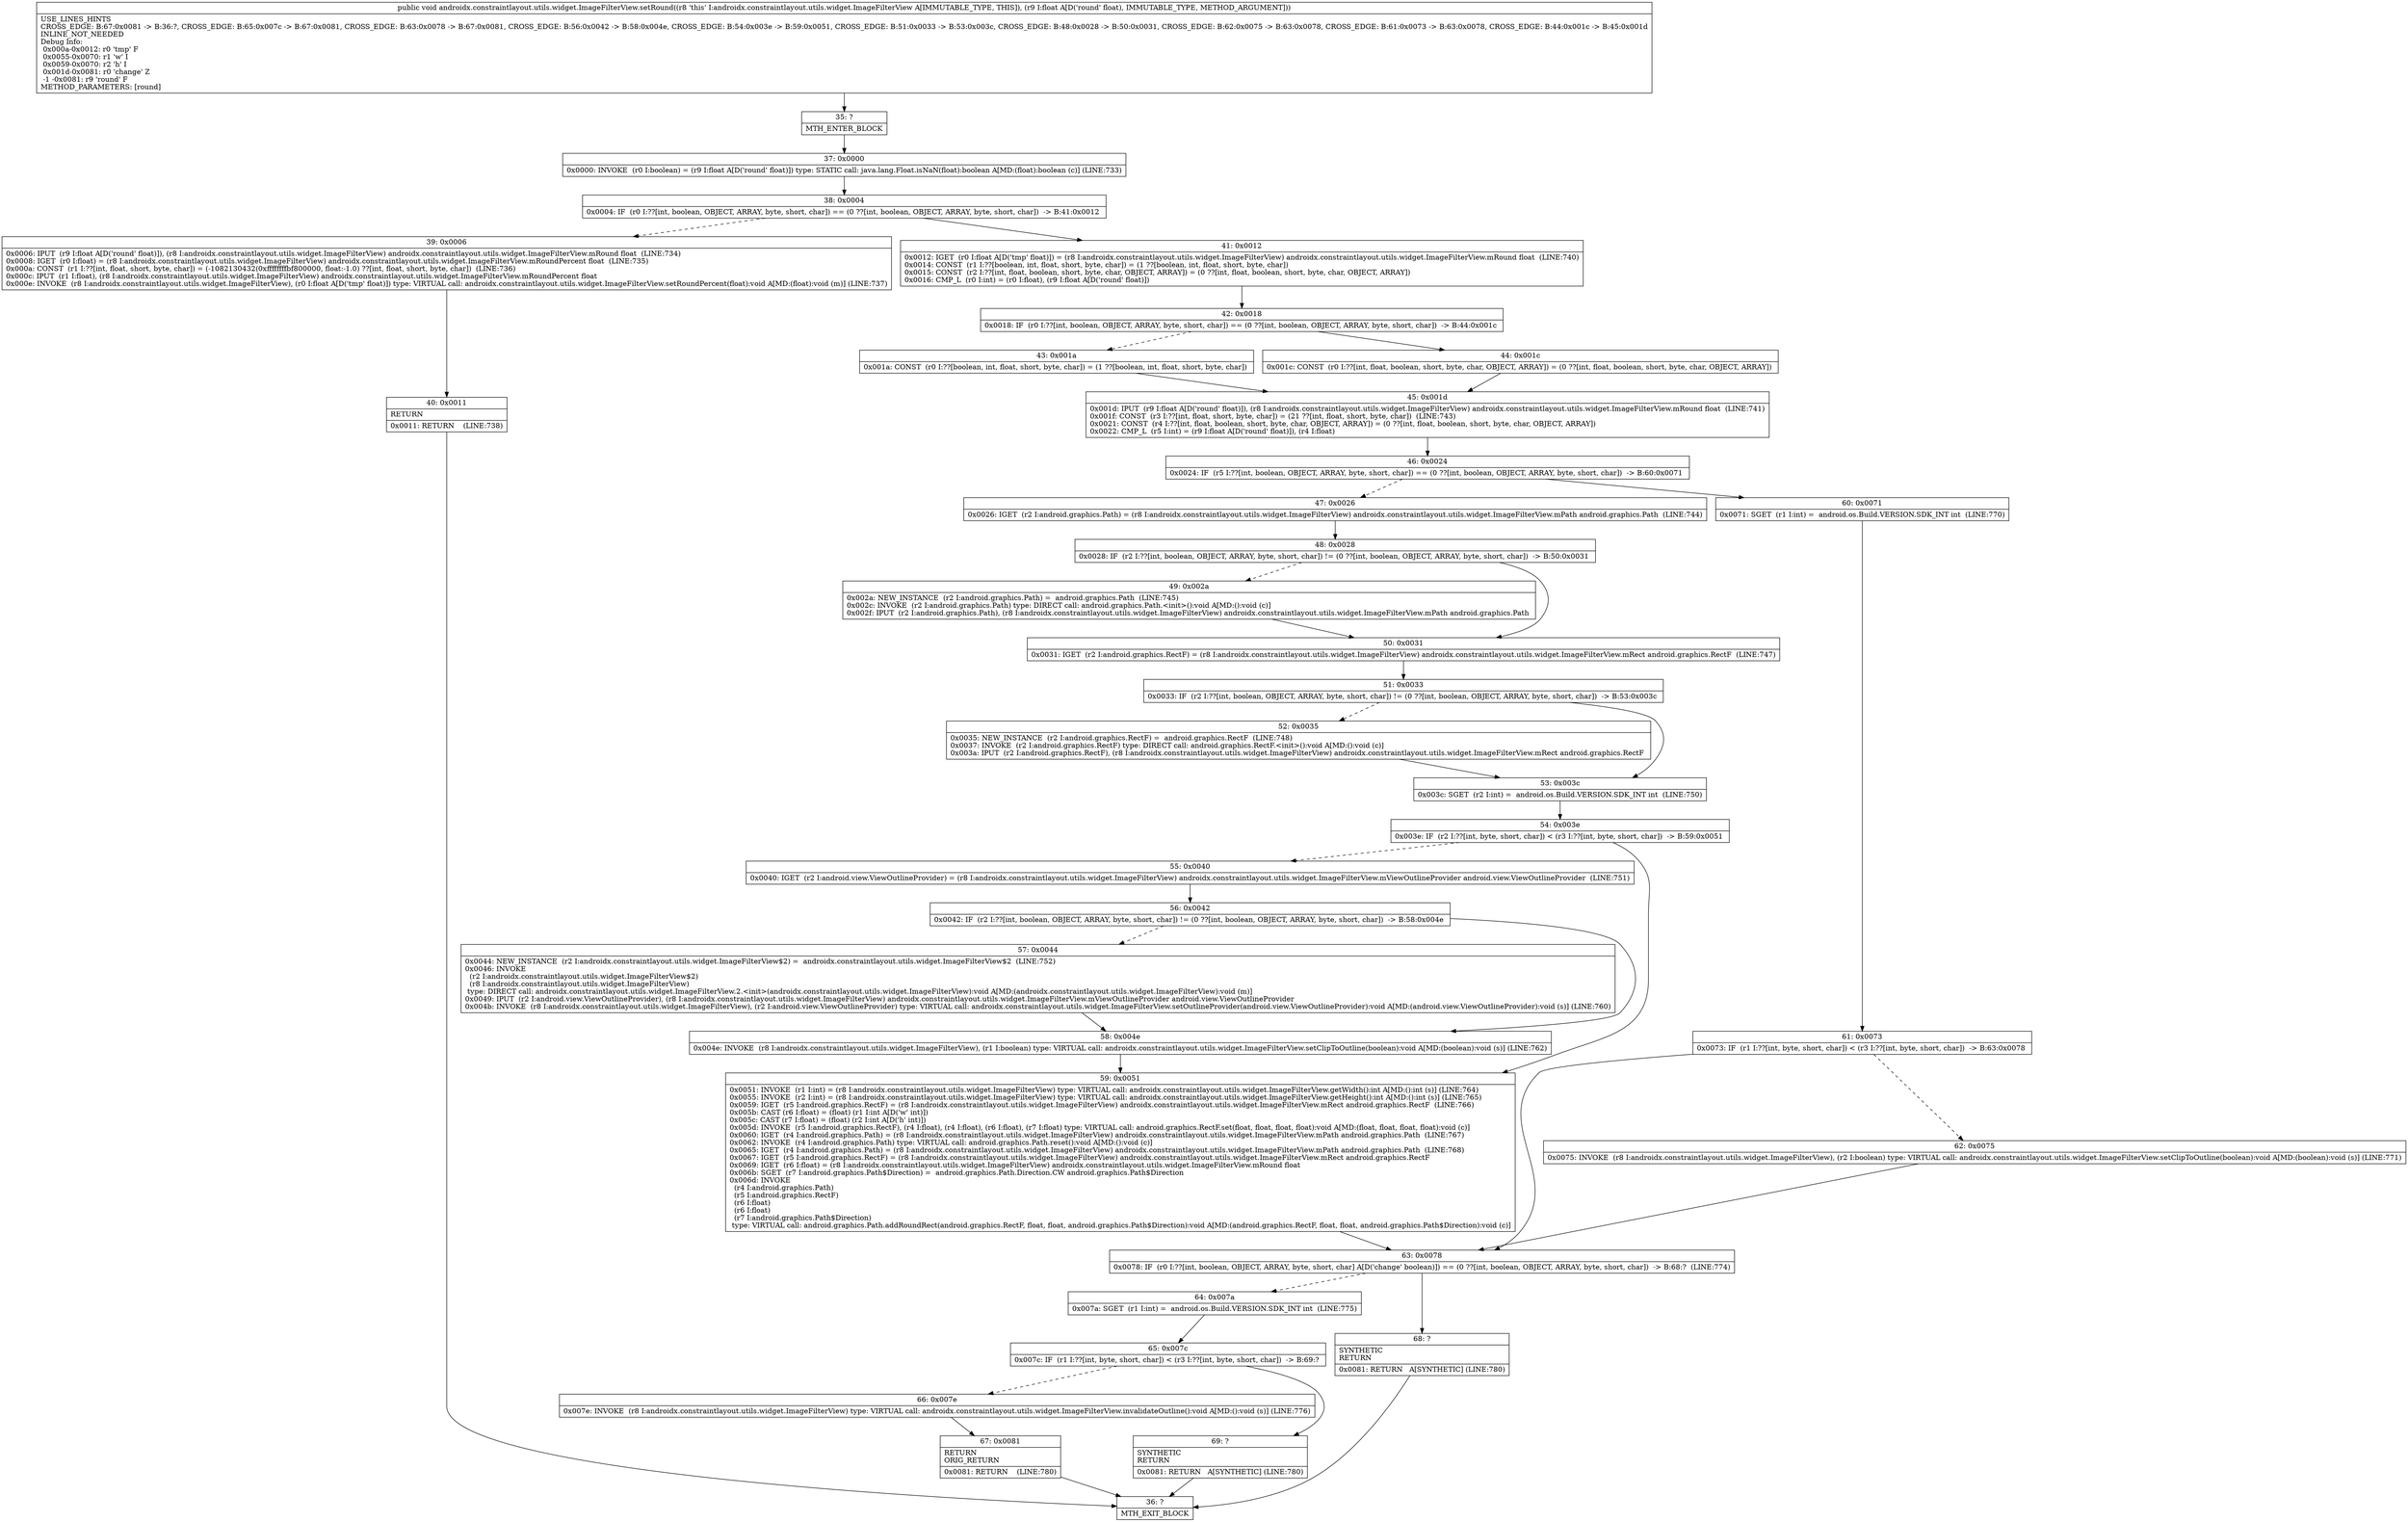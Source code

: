 digraph "CFG forandroidx.constraintlayout.utils.widget.ImageFilterView.setRound(F)V" {
Node_35 [shape=record,label="{35\:\ ?|MTH_ENTER_BLOCK\l}"];
Node_37 [shape=record,label="{37\:\ 0x0000|0x0000: INVOKE  (r0 I:boolean) = (r9 I:float A[D('round' float)]) type: STATIC call: java.lang.Float.isNaN(float):boolean A[MD:(float):boolean (c)] (LINE:733)\l}"];
Node_38 [shape=record,label="{38\:\ 0x0004|0x0004: IF  (r0 I:??[int, boolean, OBJECT, ARRAY, byte, short, char]) == (0 ??[int, boolean, OBJECT, ARRAY, byte, short, char])  \-\> B:41:0x0012 \l}"];
Node_39 [shape=record,label="{39\:\ 0x0006|0x0006: IPUT  (r9 I:float A[D('round' float)]), (r8 I:androidx.constraintlayout.utils.widget.ImageFilterView) androidx.constraintlayout.utils.widget.ImageFilterView.mRound float  (LINE:734)\l0x0008: IGET  (r0 I:float) = (r8 I:androidx.constraintlayout.utils.widget.ImageFilterView) androidx.constraintlayout.utils.widget.ImageFilterView.mRoundPercent float  (LINE:735)\l0x000a: CONST  (r1 I:??[int, float, short, byte, char]) = (\-1082130432(0xffffffffbf800000, float:\-1.0) ??[int, float, short, byte, char])  (LINE:736)\l0x000c: IPUT  (r1 I:float), (r8 I:androidx.constraintlayout.utils.widget.ImageFilterView) androidx.constraintlayout.utils.widget.ImageFilterView.mRoundPercent float \l0x000e: INVOKE  (r8 I:androidx.constraintlayout.utils.widget.ImageFilterView), (r0 I:float A[D('tmp' float)]) type: VIRTUAL call: androidx.constraintlayout.utils.widget.ImageFilterView.setRoundPercent(float):void A[MD:(float):void (m)] (LINE:737)\l}"];
Node_40 [shape=record,label="{40\:\ 0x0011|RETURN\l|0x0011: RETURN    (LINE:738)\l}"];
Node_36 [shape=record,label="{36\:\ ?|MTH_EXIT_BLOCK\l}"];
Node_41 [shape=record,label="{41\:\ 0x0012|0x0012: IGET  (r0 I:float A[D('tmp' float)]) = (r8 I:androidx.constraintlayout.utils.widget.ImageFilterView) androidx.constraintlayout.utils.widget.ImageFilterView.mRound float  (LINE:740)\l0x0014: CONST  (r1 I:??[boolean, int, float, short, byte, char]) = (1 ??[boolean, int, float, short, byte, char]) \l0x0015: CONST  (r2 I:??[int, float, boolean, short, byte, char, OBJECT, ARRAY]) = (0 ??[int, float, boolean, short, byte, char, OBJECT, ARRAY]) \l0x0016: CMP_L  (r0 I:int) = (r0 I:float), (r9 I:float A[D('round' float)]) \l}"];
Node_42 [shape=record,label="{42\:\ 0x0018|0x0018: IF  (r0 I:??[int, boolean, OBJECT, ARRAY, byte, short, char]) == (0 ??[int, boolean, OBJECT, ARRAY, byte, short, char])  \-\> B:44:0x001c \l}"];
Node_43 [shape=record,label="{43\:\ 0x001a|0x001a: CONST  (r0 I:??[boolean, int, float, short, byte, char]) = (1 ??[boolean, int, float, short, byte, char]) \l}"];
Node_45 [shape=record,label="{45\:\ 0x001d|0x001d: IPUT  (r9 I:float A[D('round' float)]), (r8 I:androidx.constraintlayout.utils.widget.ImageFilterView) androidx.constraintlayout.utils.widget.ImageFilterView.mRound float  (LINE:741)\l0x001f: CONST  (r3 I:??[int, float, short, byte, char]) = (21 ??[int, float, short, byte, char])  (LINE:743)\l0x0021: CONST  (r4 I:??[int, float, boolean, short, byte, char, OBJECT, ARRAY]) = (0 ??[int, float, boolean, short, byte, char, OBJECT, ARRAY]) \l0x0022: CMP_L  (r5 I:int) = (r9 I:float A[D('round' float)]), (r4 I:float) \l}"];
Node_46 [shape=record,label="{46\:\ 0x0024|0x0024: IF  (r5 I:??[int, boolean, OBJECT, ARRAY, byte, short, char]) == (0 ??[int, boolean, OBJECT, ARRAY, byte, short, char])  \-\> B:60:0x0071 \l}"];
Node_47 [shape=record,label="{47\:\ 0x0026|0x0026: IGET  (r2 I:android.graphics.Path) = (r8 I:androidx.constraintlayout.utils.widget.ImageFilterView) androidx.constraintlayout.utils.widget.ImageFilterView.mPath android.graphics.Path  (LINE:744)\l}"];
Node_48 [shape=record,label="{48\:\ 0x0028|0x0028: IF  (r2 I:??[int, boolean, OBJECT, ARRAY, byte, short, char]) != (0 ??[int, boolean, OBJECT, ARRAY, byte, short, char])  \-\> B:50:0x0031 \l}"];
Node_49 [shape=record,label="{49\:\ 0x002a|0x002a: NEW_INSTANCE  (r2 I:android.graphics.Path) =  android.graphics.Path  (LINE:745)\l0x002c: INVOKE  (r2 I:android.graphics.Path) type: DIRECT call: android.graphics.Path.\<init\>():void A[MD:():void (c)]\l0x002f: IPUT  (r2 I:android.graphics.Path), (r8 I:androidx.constraintlayout.utils.widget.ImageFilterView) androidx.constraintlayout.utils.widget.ImageFilterView.mPath android.graphics.Path \l}"];
Node_50 [shape=record,label="{50\:\ 0x0031|0x0031: IGET  (r2 I:android.graphics.RectF) = (r8 I:androidx.constraintlayout.utils.widget.ImageFilterView) androidx.constraintlayout.utils.widget.ImageFilterView.mRect android.graphics.RectF  (LINE:747)\l}"];
Node_51 [shape=record,label="{51\:\ 0x0033|0x0033: IF  (r2 I:??[int, boolean, OBJECT, ARRAY, byte, short, char]) != (0 ??[int, boolean, OBJECT, ARRAY, byte, short, char])  \-\> B:53:0x003c \l}"];
Node_52 [shape=record,label="{52\:\ 0x0035|0x0035: NEW_INSTANCE  (r2 I:android.graphics.RectF) =  android.graphics.RectF  (LINE:748)\l0x0037: INVOKE  (r2 I:android.graphics.RectF) type: DIRECT call: android.graphics.RectF.\<init\>():void A[MD:():void (c)]\l0x003a: IPUT  (r2 I:android.graphics.RectF), (r8 I:androidx.constraintlayout.utils.widget.ImageFilterView) androidx.constraintlayout.utils.widget.ImageFilterView.mRect android.graphics.RectF \l}"];
Node_53 [shape=record,label="{53\:\ 0x003c|0x003c: SGET  (r2 I:int) =  android.os.Build.VERSION.SDK_INT int  (LINE:750)\l}"];
Node_54 [shape=record,label="{54\:\ 0x003e|0x003e: IF  (r2 I:??[int, byte, short, char]) \< (r3 I:??[int, byte, short, char])  \-\> B:59:0x0051 \l}"];
Node_55 [shape=record,label="{55\:\ 0x0040|0x0040: IGET  (r2 I:android.view.ViewOutlineProvider) = (r8 I:androidx.constraintlayout.utils.widget.ImageFilterView) androidx.constraintlayout.utils.widget.ImageFilterView.mViewOutlineProvider android.view.ViewOutlineProvider  (LINE:751)\l}"];
Node_56 [shape=record,label="{56\:\ 0x0042|0x0042: IF  (r2 I:??[int, boolean, OBJECT, ARRAY, byte, short, char]) != (0 ??[int, boolean, OBJECT, ARRAY, byte, short, char])  \-\> B:58:0x004e \l}"];
Node_57 [shape=record,label="{57\:\ 0x0044|0x0044: NEW_INSTANCE  (r2 I:androidx.constraintlayout.utils.widget.ImageFilterView$2) =  androidx.constraintlayout.utils.widget.ImageFilterView$2  (LINE:752)\l0x0046: INVOKE  \l  (r2 I:androidx.constraintlayout.utils.widget.ImageFilterView$2)\l  (r8 I:androidx.constraintlayout.utils.widget.ImageFilterView)\l type: DIRECT call: androidx.constraintlayout.utils.widget.ImageFilterView.2.\<init\>(androidx.constraintlayout.utils.widget.ImageFilterView):void A[MD:(androidx.constraintlayout.utils.widget.ImageFilterView):void (m)]\l0x0049: IPUT  (r2 I:android.view.ViewOutlineProvider), (r8 I:androidx.constraintlayout.utils.widget.ImageFilterView) androidx.constraintlayout.utils.widget.ImageFilterView.mViewOutlineProvider android.view.ViewOutlineProvider \l0x004b: INVOKE  (r8 I:androidx.constraintlayout.utils.widget.ImageFilterView), (r2 I:android.view.ViewOutlineProvider) type: VIRTUAL call: androidx.constraintlayout.utils.widget.ImageFilterView.setOutlineProvider(android.view.ViewOutlineProvider):void A[MD:(android.view.ViewOutlineProvider):void (s)] (LINE:760)\l}"];
Node_58 [shape=record,label="{58\:\ 0x004e|0x004e: INVOKE  (r8 I:androidx.constraintlayout.utils.widget.ImageFilterView), (r1 I:boolean) type: VIRTUAL call: androidx.constraintlayout.utils.widget.ImageFilterView.setClipToOutline(boolean):void A[MD:(boolean):void (s)] (LINE:762)\l}"];
Node_59 [shape=record,label="{59\:\ 0x0051|0x0051: INVOKE  (r1 I:int) = (r8 I:androidx.constraintlayout.utils.widget.ImageFilterView) type: VIRTUAL call: androidx.constraintlayout.utils.widget.ImageFilterView.getWidth():int A[MD:():int (s)] (LINE:764)\l0x0055: INVOKE  (r2 I:int) = (r8 I:androidx.constraintlayout.utils.widget.ImageFilterView) type: VIRTUAL call: androidx.constraintlayout.utils.widget.ImageFilterView.getHeight():int A[MD:():int (s)] (LINE:765)\l0x0059: IGET  (r5 I:android.graphics.RectF) = (r8 I:androidx.constraintlayout.utils.widget.ImageFilterView) androidx.constraintlayout.utils.widget.ImageFilterView.mRect android.graphics.RectF  (LINE:766)\l0x005b: CAST (r6 I:float) = (float) (r1 I:int A[D('w' int)]) \l0x005c: CAST (r7 I:float) = (float) (r2 I:int A[D('h' int)]) \l0x005d: INVOKE  (r5 I:android.graphics.RectF), (r4 I:float), (r4 I:float), (r6 I:float), (r7 I:float) type: VIRTUAL call: android.graphics.RectF.set(float, float, float, float):void A[MD:(float, float, float, float):void (c)]\l0x0060: IGET  (r4 I:android.graphics.Path) = (r8 I:androidx.constraintlayout.utils.widget.ImageFilterView) androidx.constraintlayout.utils.widget.ImageFilterView.mPath android.graphics.Path  (LINE:767)\l0x0062: INVOKE  (r4 I:android.graphics.Path) type: VIRTUAL call: android.graphics.Path.reset():void A[MD:():void (c)]\l0x0065: IGET  (r4 I:android.graphics.Path) = (r8 I:androidx.constraintlayout.utils.widget.ImageFilterView) androidx.constraintlayout.utils.widget.ImageFilterView.mPath android.graphics.Path  (LINE:768)\l0x0067: IGET  (r5 I:android.graphics.RectF) = (r8 I:androidx.constraintlayout.utils.widget.ImageFilterView) androidx.constraintlayout.utils.widget.ImageFilterView.mRect android.graphics.RectF \l0x0069: IGET  (r6 I:float) = (r8 I:androidx.constraintlayout.utils.widget.ImageFilterView) androidx.constraintlayout.utils.widget.ImageFilterView.mRound float \l0x006b: SGET  (r7 I:android.graphics.Path$Direction) =  android.graphics.Path.Direction.CW android.graphics.Path$Direction \l0x006d: INVOKE  \l  (r4 I:android.graphics.Path)\l  (r5 I:android.graphics.RectF)\l  (r6 I:float)\l  (r6 I:float)\l  (r7 I:android.graphics.Path$Direction)\l type: VIRTUAL call: android.graphics.Path.addRoundRect(android.graphics.RectF, float, float, android.graphics.Path$Direction):void A[MD:(android.graphics.RectF, float, float, android.graphics.Path$Direction):void (c)]\l}"];
Node_63 [shape=record,label="{63\:\ 0x0078|0x0078: IF  (r0 I:??[int, boolean, OBJECT, ARRAY, byte, short, char] A[D('change' boolean)]) == (0 ??[int, boolean, OBJECT, ARRAY, byte, short, char])  \-\> B:68:?  (LINE:774)\l}"];
Node_64 [shape=record,label="{64\:\ 0x007a|0x007a: SGET  (r1 I:int) =  android.os.Build.VERSION.SDK_INT int  (LINE:775)\l}"];
Node_65 [shape=record,label="{65\:\ 0x007c|0x007c: IF  (r1 I:??[int, byte, short, char]) \< (r3 I:??[int, byte, short, char])  \-\> B:69:? \l}"];
Node_66 [shape=record,label="{66\:\ 0x007e|0x007e: INVOKE  (r8 I:androidx.constraintlayout.utils.widget.ImageFilterView) type: VIRTUAL call: androidx.constraintlayout.utils.widget.ImageFilterView.invalidateOutline():void A[MD:():void (s)] (LINE:776)\l}"];
Node_67 [shape=record,label="{67\:\ 0x0081|RETURN\lORIG_RETURN\l|0x0081: RETURN    (LINE:780)\l}"];
Node_69 [shape=record,label="{69\:\ ?|SYNTHETIC\lRETURN\l|0x0081: RETURN   A[SYNTHETIC] (LINE:780)\l}"];
Node_68 [shape=record,label="{68\:\ ?|SYNTHETIC\lRETURN\l|0x0081: RETURN   A[SYNTHETIC] (LINE:780)\l}"];
Node_60 [shape=record,label="{60\:\ 0x0071|0x0071: SGET  (r1 I:int) =  android.os.Build.VERSION.SDK_INT int  (LINE:770)\l}"];
Node_61 [shape=record,label="{61\:\ 0x0073|0x0073: IF  (r1 I:??[int, byte, short, char]) \< (r3 I:??[int, byte, short, char])  \-\> B:63:0x0078 \l}"];
Node_62 [shape=record,label="{62\:\ 0x0075|0x0075: INVOKE  (r8 I:androidx.constraintlayout.utils.widget.ImageFilterView), (r2 I:boolean) type: VIRTUAL call: androidx.constraintlayout.utils.widget.ImageFilterView.setClipToOutline(boolean):void A[MD:(boolean):void (s)] (LINE:771)\l}"];
Node_44 [shape=record,label="{44\:\ 0x001c|0x001c: CONST  (r0 I:??[int, float, boolean, short, byte, char, OBJECT, ARRAY]) = (0 ??[int, float, boolean, short, byte, char, OBJECT, ARRAY]) \l}"];
MethodNode[shape=record,label="{public void androidx.constraintlayout.utils.widget.ImageFilterView.setRound((r8 'this' I:androidx.constraintlayout.utils.widget.ImageFilterView A[IMMUTABLE_TYPE, THIS]), (r9 I:float A[D('round' float), IMMUTABLE_TYPE, METHOD_ARGUMENT]))  | USE_LINES_HINTS\lCROSS_EDGE: B:67:0x0081 \-\> B:36:?, CROSS_EDGE: B:65:0x007c \-\> B:67:0x0081, CROSS_EDGE: B:63:0x0078 \-\> B:67:0x0081, CROSS_EDGE: B:56:0x0042 \-\> B:58:0x004e, CROSS_EDGE: B:54:0x003e \-\> B:59:0x0051, CROSS_EDGE: B:51:0x0033 \-\> B:53:0x003c, CROSS_EDGE: B:48:0x0028 \-\> B:50:0x0031, CROSS_EDGE: B:62:0x0075 \-\> B:63:0x0078, CROSS_EDGE: B:61:0x0073 \-\> B:63:0x0078, CROSS_EDGE: B:44:0x001c \-\> B:45:0x001d\lINLINE_NOT_NEEDED\lDebug Info:\l  0x000a\-0x0012: r0 'tmp' F\l  0x0055\-0x0070: r1 'w' I\l  0x0059\-0x0070: r2 'h' I\l  0x001d\-0x0081: r0 'change' Z\l  \-1 \-0x0081: r9 'round' F\lMETHOD_PARAMETERS: [round]\l}"];
MethodNode -> Node_35;Node_35 -> Node_37;
Node_37 -> Node_38;
Node_38 -> Node_39[style=dashed];
Node_38 -> Node_41;
Node_39 -> Node_40;
Node_40 -> Node_36;
Node_41 -> Node_42;
Node_42 -> Node_43[style=dashed];
Node_42 -> Node_44;
Node_43 -> Node_45;
Node_45 -> Node_46;
Node_46 -> Node_47[style=dashed];
Node_46 -> Node_60;
Node_47 -> Node_48;
Node_48 -> Node_49[style=dashed];
Node_48 -> Node_50;
Node_49 -> Node_50;
Node_50 -> Node_51;
Node_51 -> Node_52[style=dashed];
Node_51 -> Node_53;
Node_52 -> Node_53;
Node_53 -> Node_54;
Node_54 -> Node_55[style=dashed];
Node_54 -> Node_59;
Node_55 -> Node_56;
Node_56 -> Node_57[style=dashed];
Node_56 -> Node_58;
Node_57 -> Node_58;
Node_58 -> Node_59;
Node_59 -> Node_63;
Node_63 -> Node_64[style=dashed];
Node_63 -> Node_68;
Node_64 -> Node_65;
Node_65 -> Node_66[style=dashed];
Node_65 -> Node_69;
Node_66 -> Node_67;
Node_67 -> Node_36;
Node_69 -> Node_36;
Node_68 -> Node_36;
Node_60 -> Node_61;
Node_61 -> Node_62[style=dashed];
Node_61 -> Node_63;
Node_62 -> Node_63;
Node_44 -> Node_45;
}

